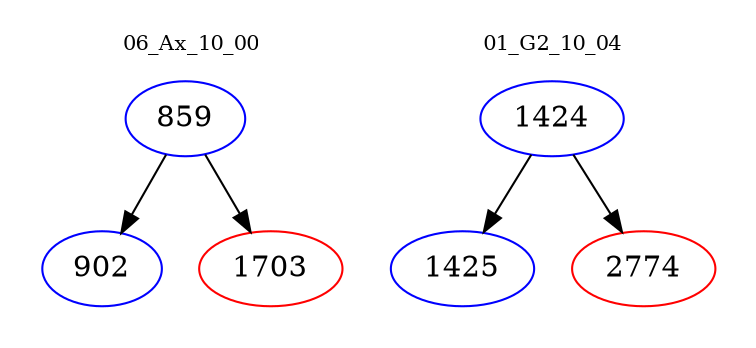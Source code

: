 digraph{
subgraph cluster_0 {
color = white
label = "06_Ax_10_00";
fontsize=10;
T0_859 [label="859", color="blue"]
T0_859 -> T0_902 [color="black"]
T0_902 [label="902", color="blue"]
T0_859 -> T0_1703 [color="black"]
T0_1703 [label="1703", color="red"]
}
subgraph cluster_1 {
color = white
label = "01_G2_10_04";
fontsize=10;
T1_1424 [label="1424", color="blue"]
T1_1424 -> T1_1425 [color="black"]
T1_1425 [label="1425", color="blue"]
T1_1424 -> T1_2774 [color="black"]
T1_2774 [label="2774", color="red"]
}
}
